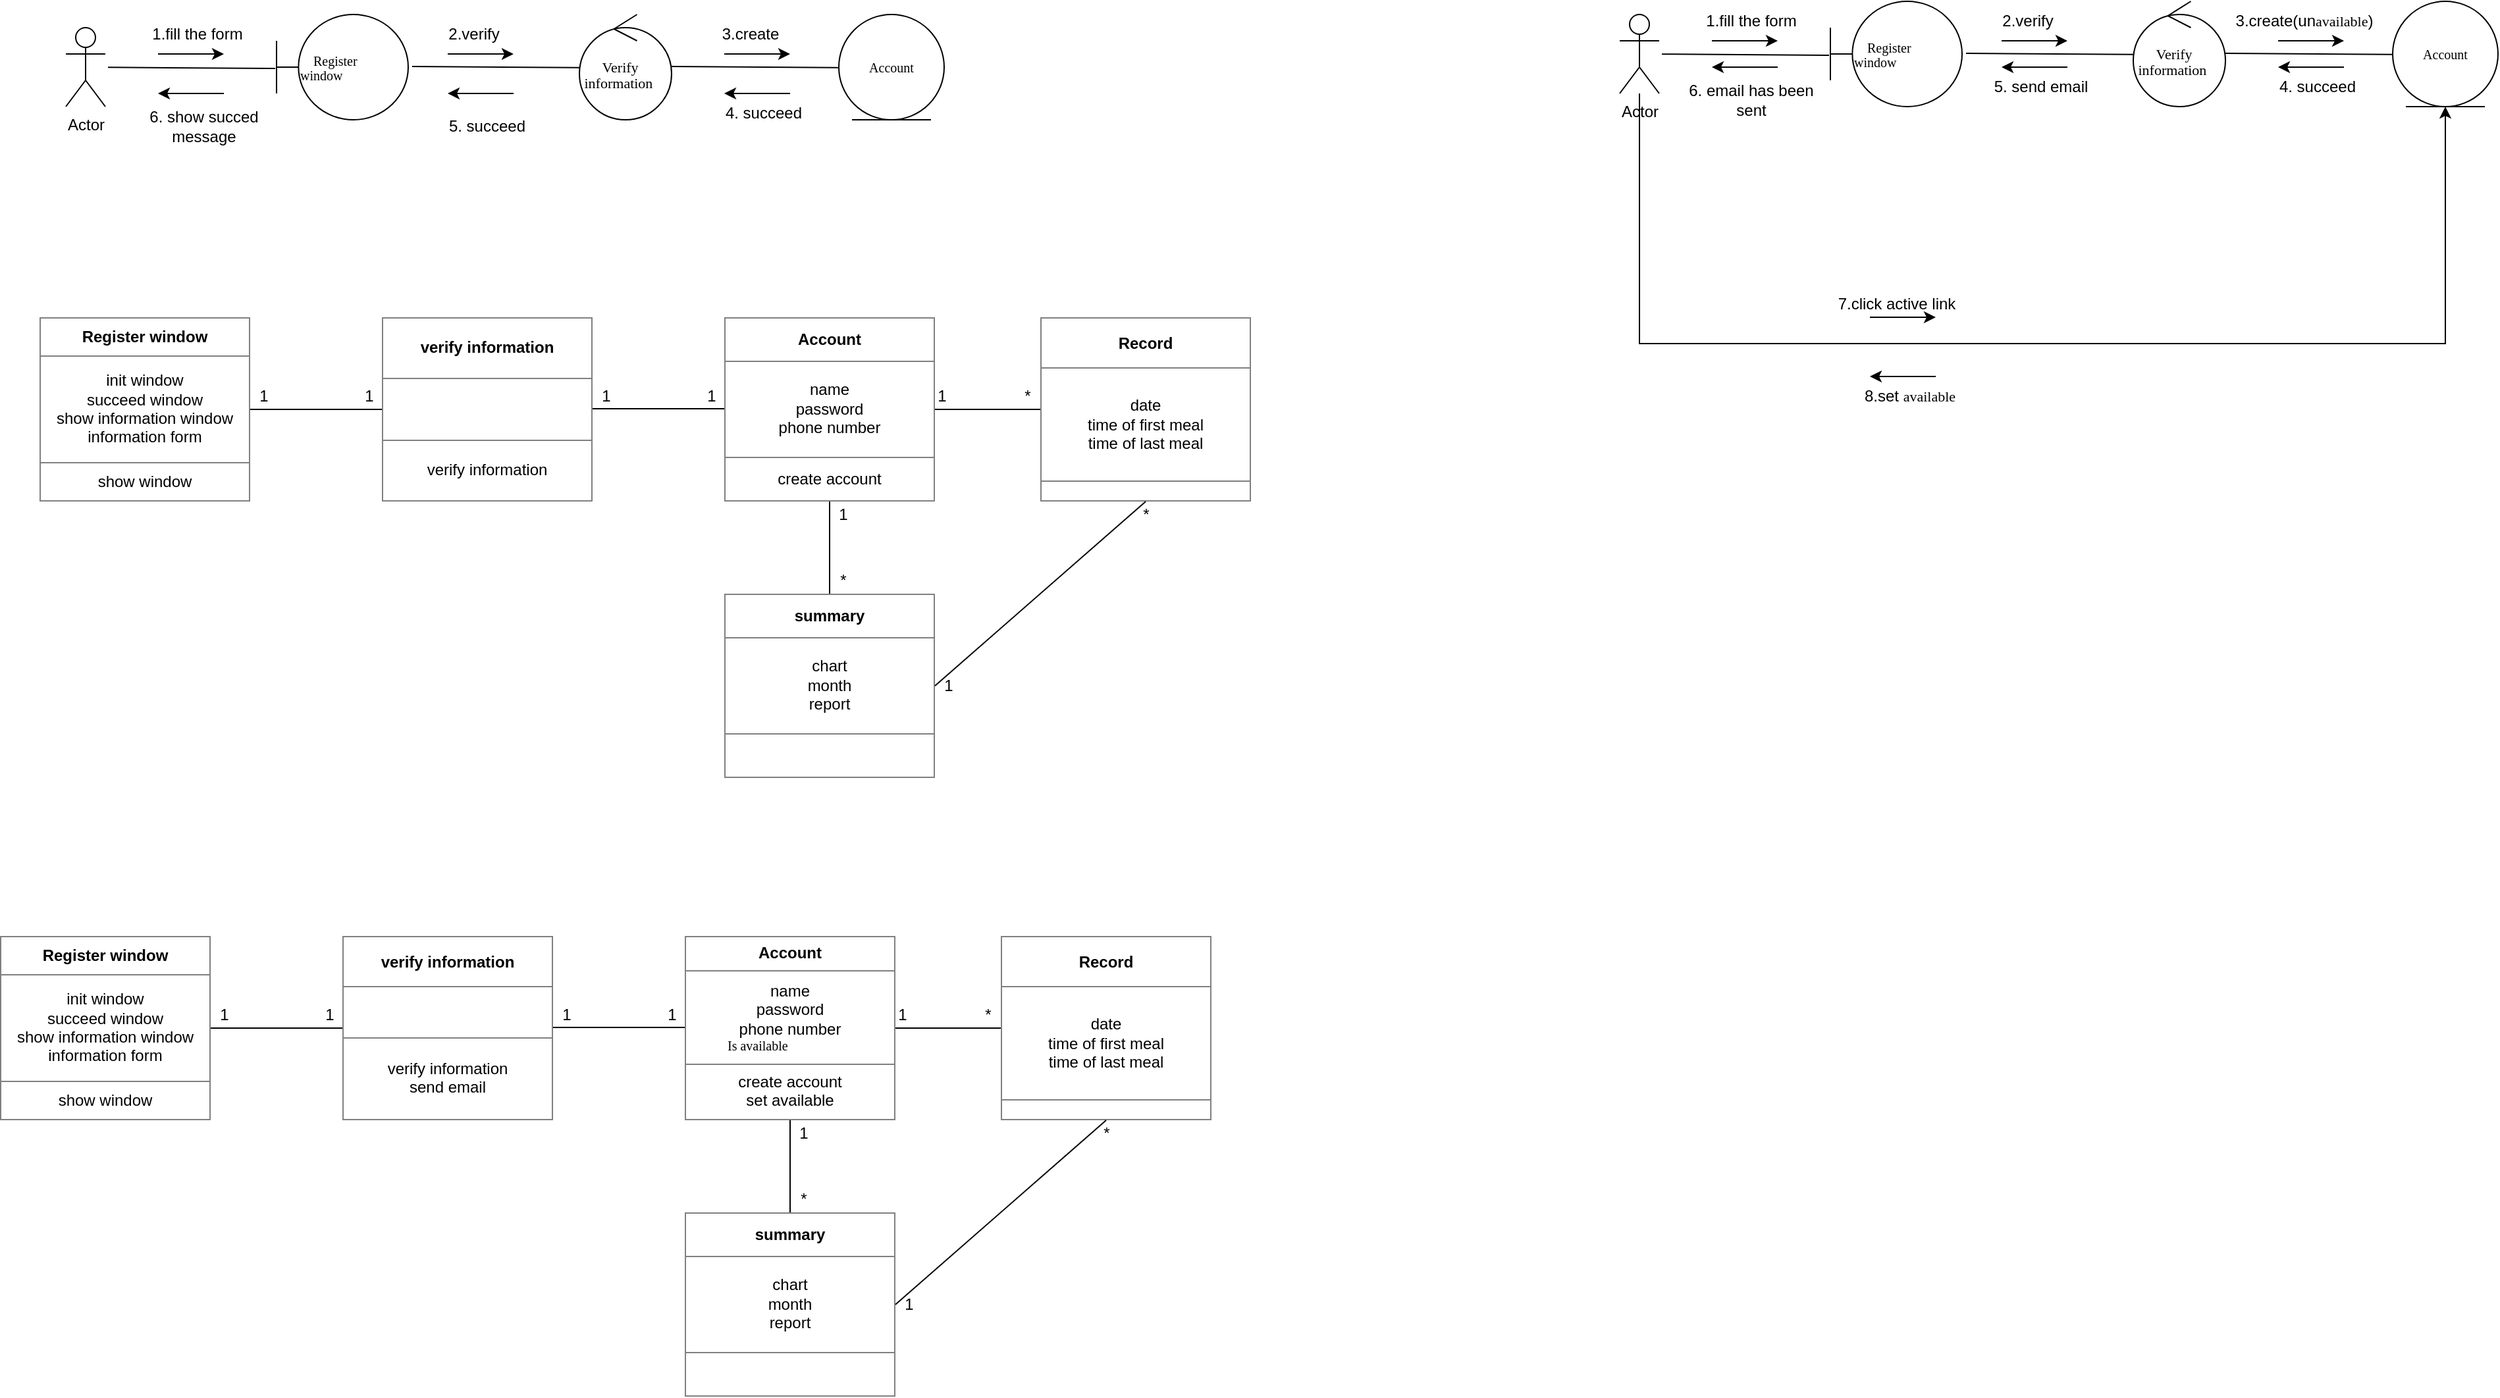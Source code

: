 <mxfile version="20.5.2" type="github">
  <diagram id="_bfTou2k6QVlwUtsVBX7" name="第 1 页">
    <mxGraphModel dx="1098" dy="540" grid="1" gridSize="10" guides="1" tooltips="1" connect="1" arrows="1" fold="1" page="1" pageScale="1" pageWidth="827" pageHeight="1169" math="0" shadow="0">
      <root>
        <mxCell id="0" />
        <mxCell id="1" parent="0" />
        <mxCell id="2gdlmnFrw7Doysd-Zsr7-1" value="&lt;p style=&quot;margin: 0px; font-variant-numeric: normal; font-variant-east-asian: normal; font-stretch: normal; font-size: 10px; line-height: normal; font-family: &amp;quot;PingFang SC&amp;quot;; text-align: start;&quot; class=&quot;p1&quot;&gt;&amp;nbsp; &amp;nbsp; Register&amp;nbsp; &amp;nbsp; &amp;nbsp; &amp;nbsp; window&lt;/p&gt;" style="shape=umlBoundary;whiteSpace=wrap;html=1;" vertex="1" parent="1">
          <mxGeometry x="270" y="200" width="100" height="80" as="geometry" />
        </mxCell>
        <mxCell id="2gdlmnFrw7Doysd-Zsr7-2" value="&lt;p style=&quot;margin: 0px; font-variant-numeric: normal; font-variant-east-asian: normal; font-stretch: normal; font-size: 10px; line-height: normal; font-family: &amp;quot;PingFang SC&amp;quot;; text-align: start;&quot; class=&quot;p1&quot;&gt;Account&lt;/p&gt;" style="ellipse;shape=umlEntity;whiteSpace=wrap;html=1;" vertex="1" parent="1">
          <mxGeometry x="697" y="200" width="80" height="80" as="geometry" />
        </mxCell>
        <mxCell id="2gdlmnFrw7Doysd-Zsr7-3" value="&lt;p style=&quot;margin: 0px; font-variant-numeric: normal; font-variant-east-asian: normal; font-stretch: normal; font-size: 11px; line-height: normal; font-family: &amp;quot;Times New Roman&amp;quot;; text-align: start;&quot; class=&quot;p1&quot;&gt;&amp;nbsp; &amp;nbsp; &amp;nbsp; Verify&amp;nbsp; &amp;nbsp; &amp;nbsp; &amp;nbsp; &amp;nbsp;information&lt;/p&gt;" style="ellipse;shape=umlControl;whiteSpace=wrap;html=1;" vertex="1" parent="1">
          <mxGeometry x="500" y="200" width="70" height="80" as="geometry" />
        </mxCell>
        <mxCell id="2gdlmnFrw7Doysd-Zsr7-6" value="Actor" style="shape=umlActor;verticalLabelPosition=bottom;verticalAlign=top;html=1;" vertex="1" parent="1">
          <mxGeometry x="110" y="210" width="30" height="60" as="geometry" />
        </mxCell>
        <mxCell id="2gdlmnFrw7Doysd-Zsr7-11" value="" style="endArrow=none;html=1;rounded=0;entryX=-0.03;entryY=0.513;entryDx=0;entryDy=0;entryPerimeter=0;" edge="1" parent="1">
          <mxGeometry width="50" height="50" relative="1" as="geometry">
            <mxPoint x="142" y="240.11" as="sourcePoint" />
            <mxPoint x="269" y="241.04" as="targetPoint" />
          </mxGeometry>
        </mxCell>
        <mxCell id="2gdlmnFrw7Doysd-Zsr7-12" value="" style="endArrow=none;html=1;rounded=0;entryX=-0.03;entryY=0.513;entryDx=0;entryDy=0;entryPerimeter=0;" edge="1" parent="1">
          <mxGeometry width="50" height="50" relative="1" as="geometry">
            <mxPoint x="373" y="239.5" as="sourcePoint" />
            <mxPoint x="500" y="240.43" as="targetPoint" />
            <Array as="points" />
          </mxGeometry>
        </mxCell>
        <mxCell id="2gdlmnFrw7Doysd-Zsr7-13" value="" style="endArrow=none;html=1;rounded=0;entryX=-0.03;entryY=0.513;entryDx=0;entryDy=0;entryPerimeter=0;" edge="1" parent="1">
          <mxGeometry width="50" height="50" relative="1" as="geometry">
            <mxPoint x="570" y="239.5" as="sourcePoint" />
            <mxPoint x="697" y="240.43" as="targetPoint" />
          </mxGeometry>
        </mxCell>
        <mxCell id="2gdlmnFrw7Doysd-Zsr7-14" value="" style="endArrow=classic;html=1;rounded=0;" edge="1" parent="1">
          <mxGeometry width="50" height="50" relative="1" as="geometry">
            <mxPoint x="180" y="230" as="sourcePoint" />
            <mxPoint x="230" y="230" as="targetPoint" />
          </mxGeometry>
        </mxCell>
        <mxCell id="2gdlmnFrw7Doysd-Zsr7-15" value="" style="endArrow=classic;html=1;rounded=0;" edge="1" parent="1">
          <mxGeometry width="50" height="50" relative="1" as="geometry">
            <mxPoint x="400" y="230" as="sourcePoint" />
            <mxPoint x="450" y="230" as="targetPoint" />
          </mxGeometry>
        </mxCell>
        <mxCell id="2gdlmnFrw7Doysd-Zsr7-16" value="" style="endArrow=classic;html=1;rounded=0;" edge="1" parent="1">
          <mxGeometry width="50" height="50" relative="1" as="geometry">
            <mxPoint x="610" y="230" as="sourcePoint" />
            <mxPoint x="660" y="230" as="targetPoint" />
          </mxGeometry>
        </mxCell>
        <mxCell id="2gdlmnFrw7Doysd-Zsr7-17" value="" style="endArrow=classic;html=1;rounded=0;" edge="1" parent="1">
          <mxGeometry width="50" height="50" relative="1" as="geometry">
            <mxPoint x="230" y="260" as="sourcePoint" />
            <mxPoint x="180" y="260" as="targetPoint" />
          </mxGeometry>
        </mxCell>
        <mxCell id="2gdlmnFrw7Doysd-Zsr7-18" value="" style="endArrow=classic;html=1;rounded=0;" edge="1" parent="1">
          <mxGeometry width="50" height="50" relative="1" as="geometry">
            <mxPoint x="450" y="260" as="sourcePoint" />
            <mxPoint x="400" y="260" as="targetPoint" />
          </mxGeometry>
        </mxCell>
        <mxCell id="2gdlmnFrw7Doysd-Zsr7-19" value="" style="endArrow=classic;html=1;rounded=0;" edge="1" parent="1">
          <mxGeometry width="50" height="50" relative="1" as="geometry">
            <mxPoint x="660" y="260" as="sourcePoint" />
            <mxPoint x="610" y="260" as="targetPoint" />
          </mxGeometry>
        </mxCell>
        <mxCell id="2gdlmnFrw7Doysd-Zsr7-20" value="1.fill the form" style="text;html=1;strokeColor=none;fillColor=none;align=center;verticalAlign=middle;whiteSpace=wrap;rounded=0;" vertex="1" parent="1">
          <mxGeometry x="170" y="200" width="80" height="30" as="geometry" />
        </mxCell>
        <mxCell id="2gdlmnFrw7Doysd-Zsr7-21" value="2.verify" style="text;html=1;strokeColor=none;fillColor=none;align=center;verticalAlign=middle;whiteSpace=wrap;rounded=0;" vertex="1" parent="1">
          <mxGeometry x="380" y="200" width="80" height="30" as="geometry" />
        </mxCell>
        <mxCell id="2gdlmnFrw7Doysd-Zsr7-22" value="3.create" style="text;html=1;strokeColor=none;fillColor=none;align=center;verticalAlign=middle;whiteSpace=wrap;rounded=0;" vertex="1" parent="1">
          <mxGeometry x="590" y="200" width="80" height="30" as="geometry" />
        </mxCell>
        <mxCell id="2gdlmnFrw7Doysd-Zsr7-23" value="4. succeed" style="text;html=1;strokeColor=none;fillColor=none;align=center;verticalAlign=middle;whiteSpace=wrap;rounded=0;" vertex="1" parent="1">
          <mxGeometry x="600" y="260" width="80" height="30" as="geometry" />
        </mxCell>
        <mxCell id="2gdlmnFrw7Doysd-Zsr7-24" value="5. succeed" style="text;html=1;strokeColor=none;fillColor=none;align=center;verticalAlign=middle;whiteSpace=wrap;rounded=0;" vertex="1" parent="1">
          <mxGeometry x="390" y="270" width="80" height="30" as="geometry" />
        </mxCell>
        <mxCell id="2gdlmnFrw7Doysd-Zsr7-25" value="6. show succed message" style="text;html=1;strokeColor=none;fillColor=none;align=center;verticalAlign=middle;whiteSpace=wrap;rounded=0;" vertex="1" parent="1">
          <mxGeometry x="160" y="270" width="110" height="30" as="geometry" />
        </mxCell>
        <mxCell id="2gdlmnFrw7Doysd-Zsr7-26" value="&lt;table border=&quot;1&quot; width=&quot;100%&quot; height=&quot;100%&quot; cellpadding=&quot;4&quot; style=&quot;width:100%;height:100%;border-collapse:collapse;&quot;&gt;&lt;tbody&gt;&lt;tr&gt;&lt;th align=&quot;center&quot;&gt;Register window&lt;/th&gt;&lt;/tr&gt;&lt;tr&gt;&lt;td align=&quot;center&quot;&gt;init window&lt;br&gt;succeed window&lt;br&gt;show information window&lt;br&gt;information form&lt;/td&gt;&lt;/tr&gt;&lt;tr&gt;&lt;td align=&quot;center&quot;&gt;show window&lt;/td&gt;&lt;/tr&gt;&lt;/tbody&gt;&lt;/table&gt;" style="text;html=1;whiteSpace=wrap;strokeColor=none;fillColor=none;overflow=fill;" vertex="1" parent="1">
          <mxGeometry x="90" y="430" width="160" height="140" as="geometry" />
        </mxCell>
        <mxCell id="2gdlmnFrw7Doysd-Zsr7-27" value="&lt;table border=&quot;1&quot; width=&quot;100%&quot; height=&quot;100%&quot; cellpadding=&quot;4&quot; style=&quot;width:100%;height:100%;border-collapse:collapse;&quot;&gt;&lt;tbody&gt;&lt;tr&gt;&lt;th align=&quot;center&quot;&gt;verify information&lt;/th&gt;&lt;/tr&gt;&lt;tr&gt;&lt;td align=&quot;center&quot;&gt;&lt;br&gt;&lt;/td&gt;&lt;/tr&gt;&lt;tr&gt;&lt;td align=&quot;center&quot;&gt;verify information&lt;/td&gt;&lt;/tr&gt;&lt;/tbody&gt;&lt;/table&gt;" style="text;html=1;whiteSpace=wrap;strokeColor=none;fillColor=none;overflow=fill;" vertex="1" parent="1">
          <mxGeometry x="350" y="430" width="160" height="140" as="geometry" />
        </mxCell>
        <mxCell id="2gdlmnFrw7Doysd-Zsr7-28" value="&lt;table border=&quot;1&quot; width=&quot;100%&quot; height=&quot;100%&quot; cellpadding=&quot;4&quot; style=&quot;width:100%;height:100%;border-collapse:collapse;&quot;&gt;&lt;tbody&gt;&lt;tr&gt;&lt;th align=&quot;center&quot;&gt;Account&lt;/th&gt;&lt;/tr&gt;&lt;tr&gt;&lt;td align=&quot;center&quot;&gt;name&lt;br&gt;password&lt;br&gt;phone number&lt;/td&gt;&lt;/tr&gt;&lt;tr&gt;&lt;td align=&quot;center&quot;&gt;create account&lt;/td&gt;&lt;/tr&gt;&lt;/tbody&gt;&lt;/table&gt;" style="text;html=1;whiteSpace=wrap;strokeColor=none;fillColor=none;overflow=fill;" vertex="1" parent="1">
          <mxGeometry x="610" y="430" width="160" height="140" as="geometry" />
        </mxCell>
        <mxCell id="2gdlmnFrw7Doysd-Zsr7-30" value="" style="endArrow=none;html=1;rounded=0;entryX=0;entryY=0.5;entryDx=0;entryDy=0;exitX=1;exitY=0.5;exitDx=0;exitDy=0;" edge="1" parent="1" source="2gdlmnFrw7Doysd-Zsr7-26" target="2gdlmnFrw7Doysd-Zsr7-27">
          <mxGeometry width="50" height="50" relative="1" as="geometry">
            <mxPoint x="270" y="530" as="sourcePoint" />
            <mxPoint x="320" y="480" as="targetPoint" />
          </mxGeometry>
        </mxCell>
        <mxCell id="2gdlmnFrw7Doysd-Zsr7-31" value="" style="endArrow=none;html=1;rounded=0;entryX=0;entryY=0.5;entryDx=0;entryDy=0;exitX=1;exitY=0.5;exitDx=0;exitDy=0;" edge="1" parent="1">
          <mxGeometry width="50" height="50" relative="1" as="geometry">
            <mxPoint x="510" y="499.5" as="sourcePoint" />
            <mxPoint x="610" y="499.5" as="targetPoint" />
          </mxGeometry>
        </mxCell>
        <mxCell id="2gdlmnFrw7Doysd-Zsr7-32" value="1" style="text;html=1;align=center;verticalAlign=middle;resizable=0;points=[];autosize=1;strokeColor=none;fillColor=none;" vertex="1" parent="1">
          <mxGeometry x="245" y="475" width="30" height="30" as="geometry" />
        </mxCell>
        <mxCell id="2gdlmnFrw7Doysd-Zsr7-33" value="1" style="text;html=1;align=center;verticalAlign=middle;resizable=0;points=[];autosize=1;strokeColor=none;fillColor=none;" vertex="1" parent="1">
          <mxGeometry x="325" y="475" width="30" height="30" as="geometry" />
        </mxCell>
        <mxCell id="2gdlmnFrw7Doysd-Zsr7-34" value="1" style="text;html=1;align=center;verticalAlign=middle;resizable=0;points=[];autosize=1;strokeColor=none;fillColor=none;" vertex="1" parent="1">
          <mxGeometry x="505" y="475" width="30" height="30" as="geometry" />
        </mxCell>
        <mxCell id="2gdlmnFrw7Doysd-Zsr7-35" value="1" style="text;html=1;align=center;verticalAlign=middle;resizable=0;points=[];autosize=1;strokeColor=none;fillColor=none;" vertex="1" parent="1">
          <mxGeometry x="585" y="475" width="30" height="30" as="geometry" />
        </mxCell>
        <mxCell id="2gdlmnFrw7Doysd-Zsr7-36" value="&lt;table border=&quot;1&quot; width=&quot;100%&quot; height=&quot;100%&quot; cellpadding=&quot;4&quot; style=&quot;width:100%;height:100%;border-collapse:collapse;&quot;&gt;&lt;tbody&gt;&lt;tr&gt;&lt;th align=&quot;center&quot;&gt;Record&lt;/th&gt;&lt;/tr&gt;&lt;tr&gt;&lt;td align=&quot;center&quot;&gt;date&lt;br&gt;time of first meal&lt;br&gt;time of last meal&lt;br&gt;&lt;/td&gt;&lt;/tr&gt;&lt;tr&gt;&lt;td align=&quot;center&quot;&gt;&lt;/td&gt;&lt;/tr&gt;&lt;/tbody&gt;&lt;/table&gt;" style="text;html=1;whiteSpace=wrap;strokeColor=none;fillColor=none;overflow=fill;" vertex="1" parent="1">
          <mxGeometry x="850" y="430" width="160" height="140" as="geometry" />
        </mxCell>
        <mxCell id="2gdlmnFrw7Doysd-Zsr7-37" value="&lt;table border=&quot;1&quot; width=&quot;100%&quot; height=&quot;100%&quot; cellpadding=&quot;4&quot; style=&quot;width:100%;height:100%;border-collapse:collapse;&quot;&gt;&lt;tbody&gt;&lt;tr&gt;&lt;th align=&quot;center&quot;&gt;summary&lt;/th&gt;&lt;/tr&gt;&lt;tr&gt;&lt;td align=&quot;center&quot;&gt;chart&lt;br&gt;month&lt;br&gt;report&lt;/td&gt;&lt;/tr&gt;&lt;tr&gt;&lt;td align=&quot;center&quot;&gt;&lt;br&gt;&lt;/td&gt;&lt;/tr&gt;&lt;/tbody&gt;&lt;/table&gt;" style="text;html=1;whiteSpace=wrap;strokeColor=none;fillColor=none;overflow=fill;" vertex="1" parent="1">
          <mxGeometry x="610" y="640" width="160" height="140" as="geometry" />
        </mxCell>
        <mxCell id="2gdlmnFrw7Doysd-Zsr7-38" value="" style="endArrow=none;html=1;rounded=0;entryX=0.5;entryY=1;entryDx=0;entryDy=0;exitX=0.5;exitY=0;exitDx=0;exitDy=0;" edge="1" parent="1" source="2gdlmnFrw7Doysd-Zsr7-37" target="2gdlmnFrw7Doysd-Zsr7-28">
          <mxGeometry width="50" height="50" relative="1" as="geometry">
            <mxPoint x="670" y="630" as="sourcePoint" />
            <mxPoint x="720" y="580" as="targetPoint" />
          </mxGeometry>
        </mxCell>
        <mxCell id="2gdlmnFrw7Doysd-Zsr7-39" value="1" style="text;html=1;align=center;verticalAlign=middle;resizable=0;points=[];autosize=1;strokeColor=none;fillColor=none;" vertex="1" parent="1">
          <mxGeometry x="685" y="565" width="30" height="30" as="geometry" />
        </mxCell>
        <mxCell id="2gdlmnFrw7Doysd-Zsr7-40" value="*" style="text;html=1;align=center;verticalAlign=middle;resizable=0;points=[];autosize=1;strokeColor=none;fillColor=none;" vertex="1" parent="1">
          <mxGeometry x="685" y="615" width="30" height="30" as="geometry" />
        </mxCell>
        <mxCell id="2gdlmnFrw7Doysd-Zsr7-41" value="" style="endArrow=none;html=1;rounded=0;entryX=0;entryY=0.5;entryDx=0;entryDy=0;exitX=1;exitY=0.5;exitDx=0;exitDy=0;" edge="1" parent="1" source="2gdlmnFrw7Doysd-Zsr7-28" target="2gdlmnFrw7Doysd-Zsr7-36">
          <mxGeometry width="50" height="50" relative="1" as="geometry">
            <mxPoint x="780" y="530" as="sourcePoint" />
            <mxPoint x="830" y="480" as="targetPoint" />
          </mxGeometry>
        </mxCell>
        <mxCell id="2gdlmnFrw7Doysd-Zsr7-42" value="1" style="text;html=1;align=center;verticalAlign=middle;resizable=0;points=[];autosize=1;strokeColor=none;fillColor=none;" vertex="1" parent="1">
          <mxGeometry x="760" y="475" width="30" height="30" as="geometry" />
        </mxCell>
        <mxCell id="2gdlmnFrw7Doysd-Zsr7-43" value="*" style="text;html=1;align=center;verticalAlign=middle;resizable=0;points=[];autosize=1;strokeColor=none;fillColor=none;" vertex="1" parent="1">
          <mxGeometry x="825" y="475" width="30" height="30" as="geometry" />
        </mxCell>
        <mxCell id="2gdlmnFrw7Doysd-Zsr7-44" value="" style="endArrow=none;html=1;rounded=0;entryX=0.5;entryY=1;entryDx=0;entryDy=0;exitX=1;exitY=0.5;exitDx=0;exitDy=0;" edge="1" parent="1" source="2gdlmnFrw7Doysd-Zsr7-37" target="2gdlmnFrw7Doysd-Zsr7-36">
          <mxGeometry width="50" height="50" relative="1" as="geometry">
            <mxPoint x="870" y="710" as="sourcePoint" />
            <mxPoint x="920" y="660" as="targetPoint" />
          </mxGeometry>
        </mxCell>
        <mxCell id="2gdlmnFrw7Doysd-Zsr7-45" value="*" style="text;html=1;align=center;verticalAlign=middle;resizable=0;points=[];autosize=1;strokeColor=none;fillColor=none;" vertex="1" parent="1">
          <mxGeometry x="915" y="565" width="30" height="30" as="geometry" />
        </mxCell>
        <mxCell id="2gdlmnFrw7Doysd-Zsr7-46" value="1" style="text;html=1;align=center;verticalAlign=middle;resizable=0;points=[];autosize=1;strokeColor=none;fillColor=none;" vertex="1" parent="1">
          <mxGeometry x="765" y="695" width="30" height="30" as="geometry" />
        </mxCell>
        <mxCell id="2gdlmnFrw7Doysd-Zsr7-48" value="&lt;p style=&quot;margin: 0px; font-variant-numeric: normal; font-variant-east-asian: normal; font-stretch: normal; font-size: 10px; line-height: normal; font-family: &amp;quot;PingFang SC&amp;quot;; text-align: start;&quot; class=&quot;p1&quot;&gt;&amp;nbsp; &amp;nbsp; Register&amp;nbsp; &amp;nbsp; &amp;nbsp; &amp;nbsp; window&lt;/p&gt;" style="shape=umlBoundary;whiteSpace=wrap;html=1;" vertex="1" parent="1">
          <mxGeometry x="1450" y="190" width="100" height="80" as="geometry" />
        </mxCell>
        <mxCell id="2gdlmnFrw7Doysd-Zsr7-49" value="&lt;p style=&quot;margin: 0px; font-variant-numeric: normal; font-variant-east-asian: normal; font-stretch: normal; font-size: 10px; line-height: normal; font-family: &amp;quot;PingFang SC&amp;quot;; text-align: start;&quot; class=&quot;p1&quot;&gt;Account&lt;/p&gt;" style="ellipse;shape=umlEntity;whiteSpace=wrap;html=1;" vertex="1" parent="1">
          <mxGeometry x="1877" y="190" width="80" height="80" as="geometry" />
        </mxCell>
        <mxCell id="2gdlmnFrw7Doysd-Zsr7-50" value="&lt;p style=&quot;margin: 0px; font-variant-numeric: normal; font-variant-east-asian: normal; font-stretch: normal; font-size: 11px; line-height: normal; font-family: &amp;quot;Times New Roman&amp;quot;; text-align: start;&quot; class=&quot;p1&quot;&gt;&amp;nbsp; &amp;nbsp; &amp;nbsp; Verify&amp;nbsp; &amp;nbsp; &amp;nbsp; &amp;nbsp; &amp;nbsp;information&lt;/p&gt;" style="ellipse;shape=umlControl;whiteSpace=wrap;html=1;" vertex="1" parent="1">
          <mxGeometry x="1680" y="190" width="70" height="80" as="geometry" />
        </mxCell>
        <mxCell id="2gdlmnFrw7Doysd-Zsr7-67" style="edgeStyle=orthogonalEdgeStyle;rounded=0;orthogonalLoop=1;jettySize=auto;html=1;entryX=0.5;entryY=1;entryDx=0;entryDy=0;" edge="1" parent="1" source="2gdlmnFrw7Doysd-Zsr7-51" target="2gdlmnFrw7Doysd-Zsr7-49">
          <mxGeometry relative="1" as="geometry">
            <mxPoint x="1910" y="350" as="targetPoint" />
            <Array as="points">
              <mxPoint x="1305" y="450" />
              <mxPoint x="1917" y="450" />
            </Array>
          </mxGeometry>
        </mxCell>
        <mxCell id="2gdlmnFrw7Doysd-Zsr7-51" value="Actor" style="shape=umlActor;verticalLabelPosition=bottom;verticalAlign=top;html=1;" vertex="1" parent="1">
          <mxGeometry x="1290" y="200" width="30" height="60" as="geometry" />
        </mxCell>
        <mxCell id="2gdlmnFrw7Doysd-Zsr7-52" value="" style="endArrow=none;html=1;rounded=0;entryX=-0.03;entryY=0.513;entryDx=0;entryDy=0;entryPerimeter=0;" edge="1" parent="1">
          <mxGeometry width="50" height="50" relative="1" as="geometry">
            <mxPoint x="1322" y="230.11" as="sourcePoint" />
            <mxPoint x="1449" y="231.04" as="targetPoint" />
          </mxGeometry>
        </mxCell>
        <mxCell id="2gdlmnFrw7Doysd-Zsr7-53" value="" style="endArrow=none;html=1;rounded=0;entryX=-0.03;entryY=0.513;entryDx=0;entryDy=0;entryPerimeter=0;" edge="1" parent="1">
          <mxGeometry width="50" height="50" relative="1" as="geometry">
            <mxPoint x="1553" y="229.5" as="sourcePoint" />
            <mxPoint x="1680" y="230.43" as="targetPoint" />
            <Array as="points" />
          </mxGeometry>
        </mxCell>
        <mxCell id="2gdlmnFrw7Doysd-Zsr7-54" value="" style="endArrow=none;html=1;rounded=0;entryX=-0.03;entryY=0.513;entryDx=0;entryDy=0;entryPerimeter=0;" edge="1" parent="1">
          <mxGeometry width="50" height="50" relative="1" as="geometry">
            <mxPoint x="1750" y="229.5" as="sourcePoint" />
            <mxPoint x="1877" y="230.43" as="targetPoint" />
          </mxGeometry>
        </mxCell>
        <mxCell id="2gdlmnFrw7Doysd-Zsr7-55" value="" style="endArrow=classic;html=1;rounded=0;" edge="1" parent="1">
          <mxGeometry width="50" height="50" relative="1" as="geometry">
            <mxPoint x="1360" y="220" as="sourcePoint" />
            <mxPoint x="1410" y="220" as="targetPoint" />
          </mxGeometry>
        </mxCell>
        <mxCell id="2gdlmnFrw7Doysd-Zsr7-56" value="" style="endArrow=classic;html=1;rounded=0;" edge="1" parent="1">
          <mxGeometry width="50" height="50" relative="1" as="geometry">
            <mxPoint x="1580" y="220" as="sourcePoint" />
            <mxPoint x="1630" y="220" as="targetPoint" />
          </mxGeometry>
        </mxCell>
        <mxCell id="2gdlmnFrw7Doysd-Zsr7-57" value="" style="endArrow=classic;html=1;rounded=0;" edge="1" parent="1">
          <mxGeometry width="50" height="50" relative="1" as="geometry">
            <mxPoint x="1790" y="220" as="sourcePoint" />
            <mxPoint x="1840" y="220" as="targetPoint" />
          </mxGeometry>
        </mxCell>
        <mxCell id="2gdlmnFrw7Doysd-Zsr7-58" value="" style="endArrow=classic;html=1;rounded=0;" edge="1" parent="1">
          <mxGeometry width="50" height="50" relative="1" as="geometry">
            <mxPoint x="1410" y="240" as="sourcePoint" />
            <mxPoint x="1360" y="240" as="targetPoint" />
          </mxGeometry>
        </mxCell>
        <mxCell id="2gdlmnFrw7Doysd-Zsr7-59" value="" style="endArrow=classic;html=1;rounded=0;" edge="1" parent="1">
          <mxGeometry width="50" height="50" relative="1" as="geometry">
            <mxPoint x="1630" y="240" as="sourcePoint" />
            <mxPoint x="1580" y="240" as="targetPoint" />
          </mxGeometry>
        </mxCell>
        <mxCell id="2gdlmnFrw7Doysd-Zsr7-60" value="" style="endArrow=classic;html=1;rounded=0;" edge="1" parent="1">
          <mxGeometry width="50" height="50" relative="1" as="geometry">
            <mxPoint x="1840" y="240" as="sourcePoint" />
            <mxPoint x="1790" y="240" as="targetPoint" />
          </mxGeometry>
        </mxCell>
        <mxCell id="2gdlmnFrw7Doysd-Zsr7-61" value="1.fill the form" style="text;html=1;strokeColor=none;fillColor=none;align=center;verticalAlign=middle;whiteSpace=wrap;rounded=0;" vertex="1" parent="1">
          <mxGeometry x="1350" y="190" width="80" height="30" as="geometry" />
        </mxCell>
        <mxCell id="2gdlmnFrw7Doysd-Zsr7-62" value="2.verify" style="text;html=1;strokeColor=none;fillColor=none;align=center;verticalAlign=middle;whiteSpace=wrap;rounded=0;" vertex="1" parent="1">
          <mxGeometry x="1560" y="190" width="80" height="30" as="geometry" />
        </mxCell>
        <mxCell id="2gdlmnFrw7Doysd-Zsr7-63" value="3.create(un&lt;span style=&quot;font-family: &amp;quot;Times New Roman&amp;quot;; font-size: 11px; text-align: start; background-color: initial;&quot;&gt;available&lt;/span&gt;&lt;span style=&quot;background-color: initial;&quot;&gt;)&lt;/span&gt;" style="text;html=1;strokeColor=none;fillColor=none;align=center;verticalAlign=middle;whiteSpace=wrap;rounded=0;" vertex="1" parent="1">
          <mxGeometry x="1770" y="190" width="80" height="30" as="geometry" />
        </mxCell>
        <mxCell id="2gdlmnFrw7Doysd-Zsr7-64" value="4. succeed" style="text;html=1;strokeColor=none;fillColor=none;align=center;verticalAlign=middle;whiteSpace=wrap;rounded=0;" vertex="1" parent="1">
          <mxGeometry x="1780" y="240" width="80" height="30" as="geometry" />
        </mxCell>
        <mxCell id="2gdlmnFrw7Doysd-Zsr7-65" value="5. send email" style="text;html=1;strokeColor=none;fillColor=none;align=center;verticalAlign=middle;whiteSpace=wrap;rounded=0;" vertex="1" parent="1">
          <mxGeometry x="1570" y="240" width="80" height="30" as="geometry" />
        </mxCell>
        <mxCell id="2gdlmnFrw7Doysd-Zsr7-66" value="6. email has been sent" style="text;html=1;strokeColor=none;fillColor=none;align=center;verticalAlign=middle;whiteSpace=wrap;rounded=0;" vertex="1" parent="1">
          <mxGeometry x="1335" y="250" width="110" height="30" as="geometry" />
        </mxCell>
        <mxCell id="2gdlmnFrw7Doysd-Zsr7-68" value="" style="endArrow=classic;html=1;rounded=0;" edge="1" parent="1">
          <mxGeometry width="50" height="50" relative="1" as="geometry">
            <mxPoint x="1480" y="430" as="sourcePoint" />
            <mxPoint x="1530" y="430" as="targetPoint" />
          </mxGeometry>
        </mxCell>
        <mxCell id="2gdlmnFrw7Doysd-Zsr7-69" value="7.click active link" style="text;html=1;align=center;verticalAlign=middle;resizable=0;points=[];autosize=1;strokeColor=none;fillColor=none;" vertex="1" parent="1">
          <mxGeometry x="1445" y="405" width="110" height="30" as="geometry" />
        </mxCell>
        <mxCell id="2gdlmnFrw7Doysd-Zsr7-70" value="" style="endArrow=classic;html=1;rounded=0;" edge="1" parent="1">
          <mxGeometry width="50" height="50" relative="1" as="geometry">
            <mxPoint x="1530" y="475" as="sourcePoint" />
            <mxPoint x="1480" y="475" as="targetPoint" />
          </mxGeometry>
        </mxCell>
        <mxCell id="2gdlmnFrw7Doysd-Zsr7-71" value="8.set&amp;nbsp;&lt;span style=&quot;font-family: &amp;quot;Times New Roman&amp;quot;; font-size: 11px; text-align: start; background-color: initial;&quot;&gt;available&lt;/span&gt;" style="text;html=1;align=center;verticalAlign=middle;resizable=0;points=[];autosize=1;strokeColor=none;fillColor=none;" vertex="1" parent="1">
          <mxGeometry x="1460" y="475" width="100" height="30" as="geometry" />
        </mxCell>
        <mxCell id="2gdlmnFrw7Doysd-Zsr7-72" value="&lt;table border=&quot;1&quot; width=&quot;100%&quot; height=&quot;100%&quot; cellpadding=&quot;4&quot; style=&quot;width:100%;height:100%;border-collapse:collapse;&quot;&gt;&lt;tbody&gt;&lt;tr&gt;&lt;th align=&quot;center&quot;&gt;Register window&lt;/th&gt;&lt;/tr&gt;&lt;tr&gt;&lt;td align=&quot;center&quot;&gt;init window&lt;br&gt;succeed window&lt;br&gt;show information window&lt;br&gt;information form&lt;/td&gt;&lt;/tr&gt;&lt;tr&gt;&lt;td align=&quot;center&quot;&gt;show window&lt;/td&gt;&lt;/tr&gt;&lt;/tbody&gt;&lt;/table&gt;" style="text;html=1;whiteSpace=wrap;strokeColor=none;fillColor=none;overflow=fill;" vertex="1" parent="1">
          <mxGeometry x="60" y="900" width="160" height="140" as="geometry" />
        </mxCell>
        <mxCell id="2gdlmnFrw7Doysd-Zsr7-73" value="&lt;table border=&quot;1&quot; width=&quot;100%&quot; height=&quot;100%&quot; cellpadding=&quot;4&quot; style=&quot;width:100%;height:100%;border-collapse:collapse;&quot;&gt;&lt;tbody&gt;&lt;tr&gt;&lt;th align=&quot;center&quot;&gt;verify information&lt;/th&gt;&lt;/tr&gt;&lt;tr&gt;&lt;td align=&quot;center&quot;&gt;&lt;br&gt;&lt;/td&gt;&lt;/tr&gt;&lt;tr&gt;&lt;td align=&quot;center&quot;&gt;verify information&lt;br&gt;send email&lt;/td&gt;&lt;/tr&gt;&lt;/tbody&gt;&lt;/table&gt;" style="text;html=1;whiteSpace=wrap;strokeColor=none;fillColor=none;overflow=fill;" vertex="1" parent="1">
          <mxGeometry x="320" y="900" width="160" height="140" as="geometry" />
        </mxCell>
        <mxCell id="2gdlmnFrw7Doysd-Zsr7-74" value="&lt;table border=&quot;1&quot; width=&quot;100%&quot; height=&quot;100%&quot; cellpadding=&quot;4&quot; style=&quot;width:100%;height:100%;border-collapse:collapse;&quot;&gt;&lt;tbody&gt;&lt;tr&gt;&lt;th align=&quot;center&quot;&gt;Account&lt;/th&gt;&lt;/tr&gt;&lt;tr&gt;&lt;td align=&quot;center&quot;&gt;name&lt;br&gt;password&lt;br&gt;phone number&lt;br&gt;&lt;p style=&quot;margin: 0px; font-variant-numeric: normal; font-variant-east-asian: normal; font-stretch: normal; font-size: 10px; line-height: normal; font-family: &amp;quot;PingFang SC&amp;quot;; text-align: start;&quot; class=&quot;p1&quot;&gt;&amp;nbsp; &amp;nbsp; &amp;nbsp; &amp;nbsp; &amp;nbsp; &amp;nbsp;Is available&lt;/p&gt;&lt;/td&gt;&lt;/tr&gt;&lt;tr&gt;&lt;td align=&quot;center&quot;&gt;create account&lt;br&gt;set available&lt;/td&gt;&lt;/tr&gt;&lt;/tbody&gt;&lt;/table&gt;" style="text;html=1;whiteSpace=wrap;strokeColor=none;fillColor=none;overflow=fill;" vertex="1" parent="1">
          <mxGeometry x="580" y="900" width="160" height="140" as="geometry" />
        </mxCell>
        <mxCell id="2gdlmnFrw7Doysd-Zsr7-75" value="" style="endArrow=none;html=1;rounded=0;entryX=0;entryY=0.5;entryDx=0;entryDy=0;exitX=1;exitY=0.5;exitDx=0;exitDy=0;" edge="1" parent="1" source="2gdlmnFrw7Doysd-Zsr7-72" target="2gdlmnFrw7Doysd-Zsr7-73">
          <mxGeometry width="50" height="50" relative="1" as="geometry">
            <mxPoint x="240" y="1000" as="sourcePoint" />
            <mxPoint x="290" y="950" as="targetPoint" />
          </mxGeometry>
        </mxCell>
        <mxCell id="2gdlmnFrw7Doysd-Zsr7-76" value="" style="endArrow=none;html=1;rounded=0;entryX=0;entryY=0.5;entryDx=0;entryDy=0;exitX=1;exitY=0.5;exitDx=0;exitDy=0;" edge="1" parent="1">
          <mxGeometry width="50" height="50" relative="1" as="geometry">
            <mxPoint x="480" y="969.5" as="sourcePoint" />
            <mxPoint x="580" y="969.5" as="targetPoint" />
          </mxGeometry>
        </mxCell>
        <mxCell id="2gdlmnFrw7Doysd-Zsr7-77" value="1" style="text;html=1;align=center;verticalAlign=middle;resizable=0;points=[];autosize=1;strokeColor=none;fillColor=none;" vertex="1" parent="1">
          <mxGeometry x="215" y="945" width="30" height="30" as="geometry" />
        </mxCell>
        <mxCell id="2gdlmnFrw7Doysd-Zsr7-78" value="1" style="text;html=1;align=center;verticalAlign=middle;resizable=0;points=[];autosize=1;strokeColor=none;fillColor=none;" vertex="1" parent="1">
          <mxGeometry x="295" y="945" width="30" height="30" as="geometry" />
        </mxCell>
        <mxCell id="2gdlmnFrw7Doysd-Zsr7-79" value="1" style="text;html=1;align=center;verticalAlign=middle;resizable=0;points=[];autosize=1;strokeColor=none;fillColor=none;" vertex="1" parent="1">
          <mxGeometry x="475" y="945" width="30" height="30" as="geometry" />
        </mxCell>
        <mxCell id="2gdlmnFrw7Doysd-Zsr7-80" value="1" style="text;html=1;align=center;verticalAlign=middle;resizable=0;points=[];autosize=1;strokeColor=none;fillColor=none;" vertex="1" parent="1">
          <mxGeometry x="555" y="945" width="30" height="30" as="geometry" />
        </mxCell>
        <mxCell id="2gdlmnFrw7Doysd-Zsr7-81" value="&lt;table border=&quot;1&quot; width=&quot;100%&quot; height=&quot;100%&quot; cellpadding=&quot;4&quot; style=&quot;width:100%;height:100%;border-collapse:collapse;&quot;&gt;&lt;tbody&gt;&lt;tr&gt;&lt;th align=&quot;center&quot;&gt;Record&lt;/th&gt;&lt;/tr&gt;&lt;tr&gt;&lt;td align=&quot;center&quot;&gt;date&lt;br&gt;time of first meal&lt;br&gt;time of last meal&lt;br&gt;&lt;/td&gt;&lt;/tr&gt;&lt;tr&gt;&lt;td align=&quot;center&quot;&gt;&lt;/td&gt;&lt;/tr&gt;&lt;/tbody&gt;&lt;/table&gt;" style="text;html=1;whiteSpace=wrap;strokeColor=none;fillColor=none;overflow=fill;" vertex="1" parent="1">
          <mxGeometry x="820" y="900" width="160" height="140" as="geometry" />
        </mxCell>
        <mxCell id="2gdlmnFrw7Doysd-Zsr7-82" value="&lt;table border=&quot;1&quot; width=&quot;100%&quot; height=&quot;100%&quot; cellpadding=&quot;4&quot; style=&quot;width:100%;height:100%;border-collapse:collapse;&quot;&gt;&lt;tbody&gt;&lt;tr&gt;&lt;th align=&quot;center&quot;&gt;summary&lt;/th&gt;&lt;/tr&gt;&lt;tr&gt;&lt;td align=&quot;center&quot;&gt;chart&lt;br&gt;month&lt;br&gt;report&lt;/td&gt;&lt;/tr&gt;&lt;tr&gt;&lt;td align=&quot;center&quot;&gt;&lt;br&gt;&lt;/td&gt;&lt;/tr&gt;&lt;/tbody&gt;&lt;/table&gt;" style="text;html=1;whiteSpace=wrap;strokeColor=none;fillColor=none;overflow=fill;" vertex="1" parent="1">
          <mxGeometry x="580" y="1110" width="160" height="140" as="geometry" />
        </mxCell>
        <mxCell id="2gdlmnFrw7Doysd-Zsr7-83" value="" style="endArrow=none;html=1;rounded=0;entryX=0.5;entryY=1;entryDx=0;entryDy=0;exitX=0.5;exitY=0;exitDx=0;exitDy=0;" edge="1" parent="1" source="2gdlmnFrw7Doysd-Zsr7-82" target="2gdlmnFrw7Doysd-Zsr7-74">
          <mxGeometry width="50" height="50" relative="1" as="geometry">
            <mxPoint x="640" y="1100" as="sourcePoint" />
            <mxPoint x="690" y="1050" as="targetPoint" />
          </mxGeometry>
        </mxCell>
        <mxCell id="2gdlmnFrw7Doysd-Zsr7-84" value="1" style="text;html=1;align=center;verticalAlign=middle;resizable=0;points=[];autosize=1;strokeColor=none;fillColor=none;" vertex="1" parent="1">
          <mxGeometry x="655" y="1035" width="30" height="30" as="geometry" />
        </mxCell>
        <mxCell id="2gdlmnFrw7Doysd-Zsr7-85" value="*" style="text;html=1;align=center;verticalAlign=middle;resizable=0;points=[];autosize=1;strokeColor=none;fillColor=none;" vertex="1" parent="1">
          <mxGeometry x="655" y="1085" width="30" height="30" as="geometry" />
        </mxCell>
        <mxCell id="2gdlmnFrw7Doysd-Zsr7-86" value="" style="endArrow=none;html=1;rounded=0;entryX=0;entryY=0.5;entryDx=0;entryDy=0;exitX=1;exitY=0.5;exitDx=0;exitDy=0;" edge="1" parent="1" source="2gdlmnFrw7Doysd-Zsr7-74" target="2gdlmnFrw7Doysd-Zsr7-81">
          <mxGeometry width="50" height="50" relative="1" as="geometry">
            <mxPoint x="750" y="1000" as="sourcePoint" />
            <mxPoint x="800" y="950" as="targetPoint" />
          </mxGeometry>
        </mxCell>
        <mxCell id="2gdlmnFrw7Doysd-Zsr7-87" value="1" style="text;html=1;align=center;verticalAlign=middle;resizable=0;points=[];autosize=1;strokeColor=none;fillColor=none;" vertex="1" parent="1">
          <mxGeometry x="730" y="945" width="30" height="30" as="geometry" />
        </mxCell>
        <mxCell id="2gdlmnFrw7Doysd-Zsr7-88" value="*" style="text;html=1;align=center;verticalAlign=middle;resizable=0;points=[];autosize=1;strokeColor=none;fillColor=none;" vertex="1" parent="1">
          <mxGeometry x="795" y="945" width="30" height="30" as="geometry" />
        </mxCell>
        <mxCell id="2gdlmnFrw7Doysd-Zsr7-89" value="" style="endArrow=none;html=1;rounded=0;entryX=0.5;entryY=1;entryDx=0;entryDy=0;exitX=1;exitY=0.5;exitDx=0;exitDy=0;" edge="1" parent="1" source="2gdlmnFrw7Doysd-Zsr7-82" target="2gdlmnFrw7Doysd-Zsr7-81">
          <mxGeometry width="50" height="50" relative="1" as="geometry">
            <mxPoint x="840" y="1180" as="sourcePoint" />
            <mxPoint x="890" y="1130" as="targetPoint" />
          </mxGeometry>
        </mxCell>
        <mxCell id="2gdlmnFrw7Doysd-Zsr7-90" value="*" style="text;html=1;align=center;verticalAlign=middle;resizable=0;points=[];autosize=1;strokeColor=none;fillColor=none;" vertex="1" parent="1">
          <mxGeometry x="885" y="1035" width="30" height="30" as="geometry" />
        </mxCell>
        <mxCell id="2gdlmnFrw7Doysd-Zsr7-91" value="1" style="text;html=1;align=center;verticalAlign=middle;resizable=0;points=[];autosize=1;strokeColor=none;fillColor=none;" vertex="1" parent="1">
          <mxGeometry x="735" y="1165" width="30" height="30" as="geometry" />
        </mxCell>
      </root>
    </mxGraphModel>
  </diagram>
</mxfile>
